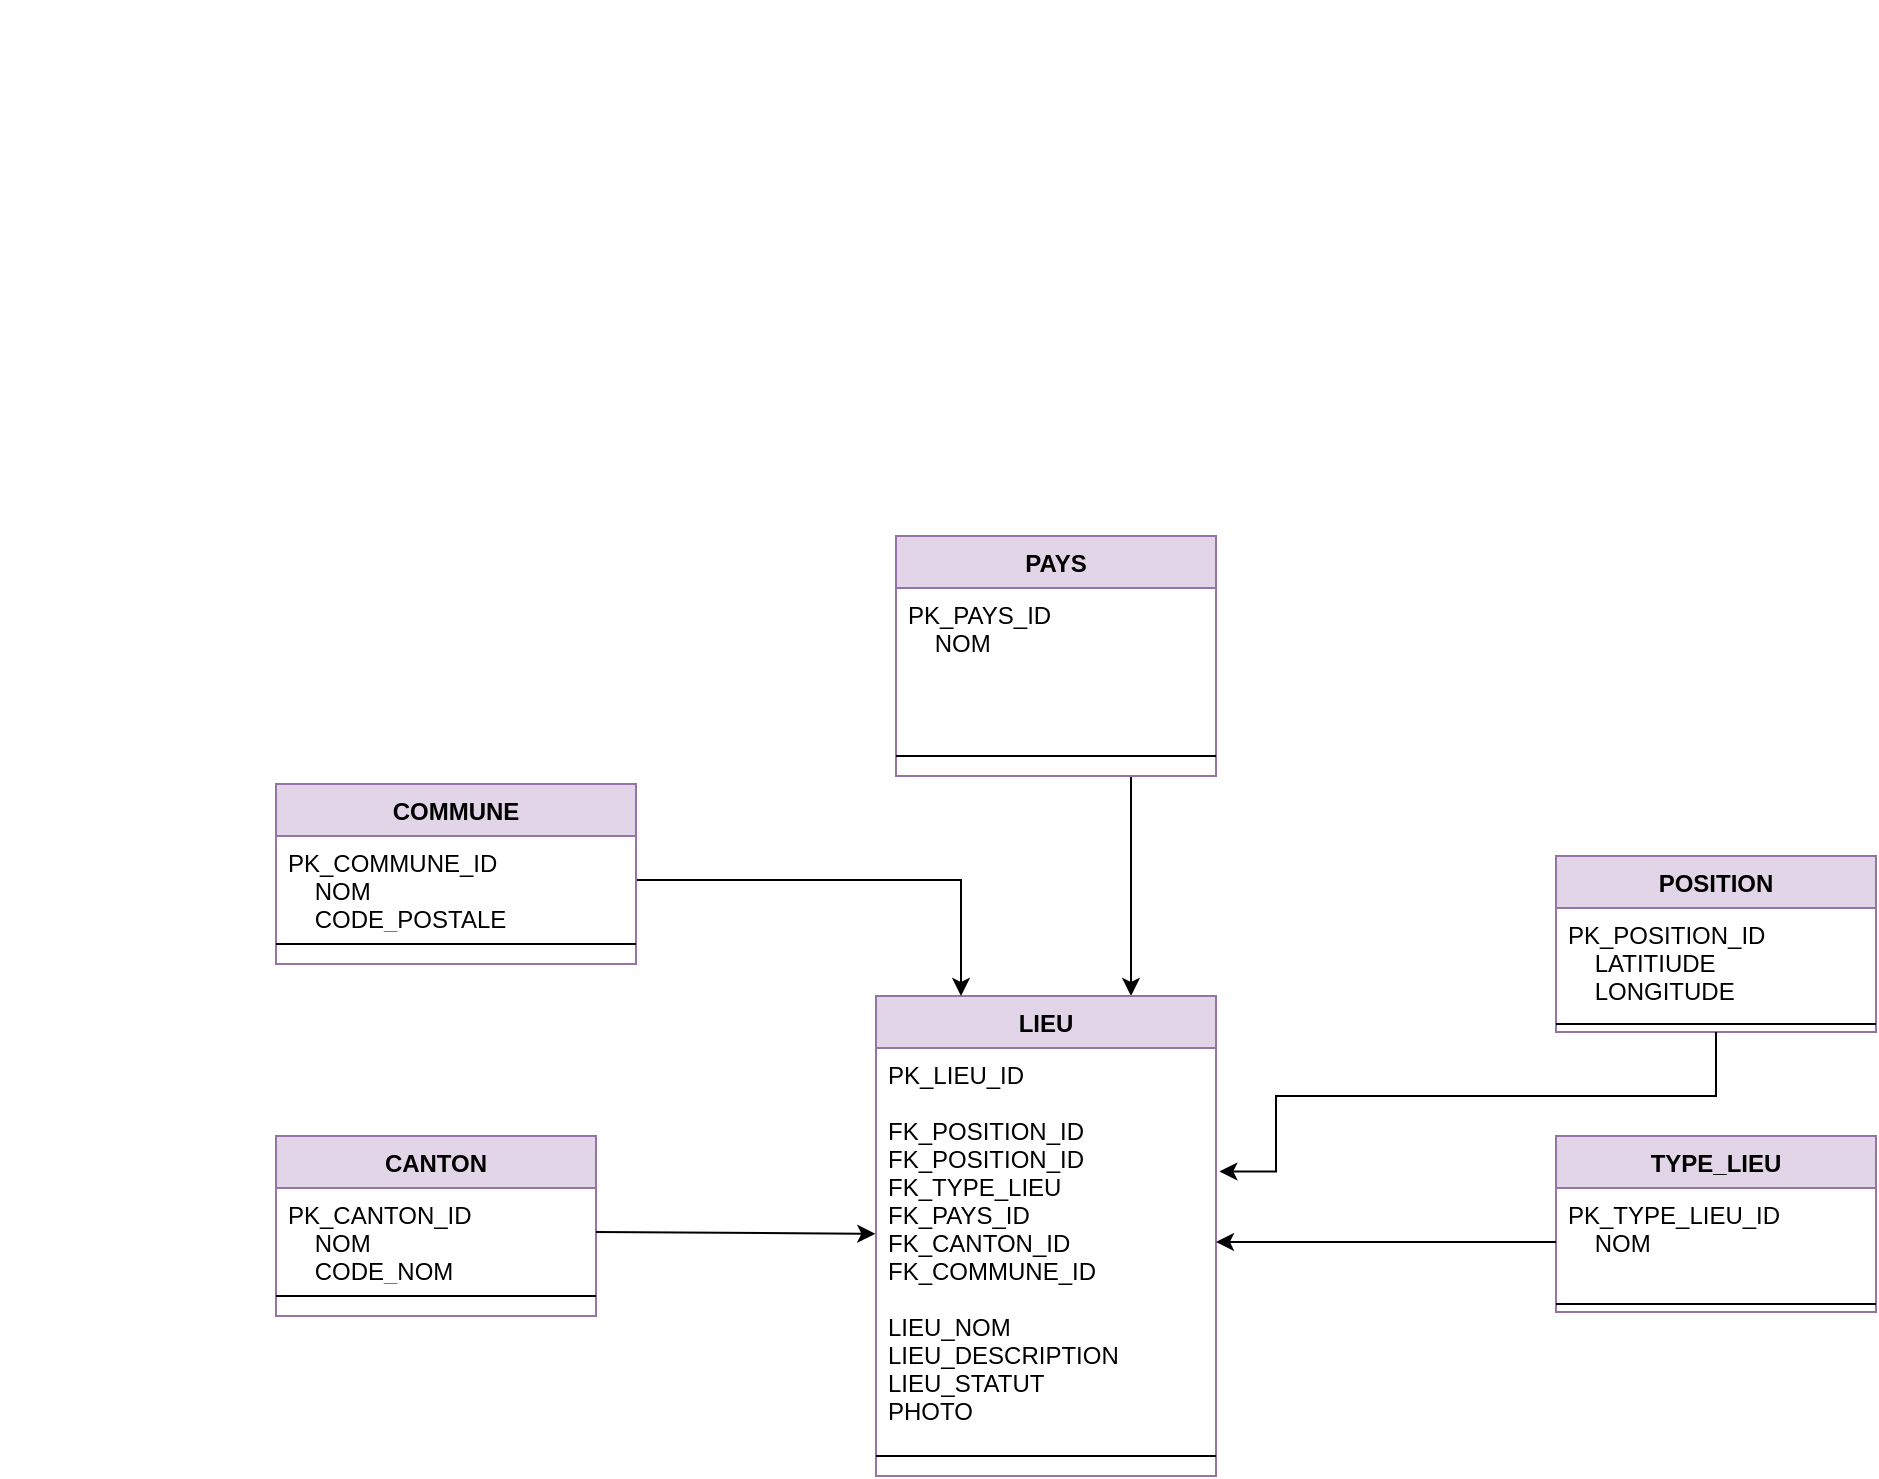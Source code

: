 <mxfile version="16.4.0" type="device"><diagram id="D-ZPbFm5kCAv-HBzowlL" name="Page-1"><mxGraphModel dx="1050" dy="816" grid="1" gridSize="10" guides="1" tooltips="1" connect="1" arrows="1" fold="1" page="1" pageScale="1" pageWidth="2336" pageHeight="1654" math="0" shadow="0"><root><mxCell id="0"/><mxCell id="1" parent="0"/><mxCell id="SEt0Nu8GCRH9RDk-5Gde-27" style="edgeStyle=orthogonalEdgeStyle;rounded=0;orthogonalLoop=1;jettySize=auto;html=1;exitX=0.5;exitY=1;exitDx=0;exitDy=0;fontColor=#000000;" parent="1" edge="1"><mxGeometry relative="1" as="geometry"><mxPoint x="980" y="70" as="sourcePoint"/><mxPoint x="980" y="70" as="targetPoint"/></mxGeometry></mxCell><mxCell id="gK-1rn3FFj5kSBS6P0lg-1" value="CANTON" style="swimlane;fontStyle=1;align=center;verticalAlign=top;childLayout=stackLayout;horizontal=1;startSize=26;horizontalStack=0;resizeParent=1;resizeParentMax=0;resizeLast=0;collapsible=1;marginBottom=0;fillColor=#e1d5e7;strokeColor=#9673a6;" parent="1" vertex="1"><mxGeometry x="1110" y="630" width="160" height="90" as="geometry"/></mxCell><mxCell id="gK-1rn3FFj5kSBS6P0lg-2" value="PK_CANTON_ID&#10;    NOM&#10;    CODE_NOM" style="text;strokeColor=none;fillColor=none;align=left;verticalAlign=top;spacingLeft=4;spacingRight=4;overflow=hidden;rotatable=0;points=[[0,0.5],[1,0.5]];portConstraint=eastwest;" parent="gK-1rn3FFj5kSBS6P0lg-1" vertex="1"><mxGeometry y="26" width="160" height="44" as="geometry"/></mxCell><mxCell id="gK-1rn3FFj5kSBS6P0lg-3" value="" style="line;strokeWidth=1;fillColor=none;align=left;verticalAlign=middle;spacingTop=-1;spacingLeft=3;spacingRight=3;rotatable=0;labelPosition=right;points=[];portConstraint=eastwest;" parent="gK-1rn3FFj5kSBS6P0lg-1" vertex="1"><mxGeometry y="70" width="160" height="20" as="geometry"/></mxCell><mxCell id="gK-1rn3FFj5kSBS6P0lg-38" style="edgeStyle=orthogonalEdgeStyle;rounded=0;orthogonalLoop=1;jettySize=auto;html=1;entryX=0.75;entryY=0;entryDx=0;entryDy=0;" parent="1" source="gK-1rn3FFj5kSBS6P0lg-17" target="gK-1rn3FFj5kSBS6P0lg-30" edge="1"><mxGeometry relative="1" as="geometry"><Array as="points"><mxPoint x="1538" y="550"/></Array></mxGeometry></mxCell><mxCell id="gK-1rn3FFj5kSBS6P0lg-17" value="PAYS" style="swimlane;fontStyle=1;align=center;verticalAlign=top;childLayout=stackLayout;horizontal=1;startSize=26;horizontalStack=0;resizeParent=1;resizeParentMax=0;resizeLast=0;collapsible=1;marginBottom=0;fillColor=#e1d5e7;strokeColor=#9673a6;" parent="1" vertex="1"><mxGeometry x="1420" y="330" width="160" height="120" as="geometry"/></mxCell><mxCell id="gK-1rn3FFj5kSBS6P0lg-18" value="PK_PAYS_ID&#10;    NOM&#10;    " style="text;strokeColor=none;fillColor=none;align=left;verticalAlign=top;spacingLeft=4;spacingRight=4;overflow=hidden;rotatable=0;points=[[0,0.5],[1,0.5]];portConstraint=eastwest;" parent="gK-1rn3FFj5kSBS6P0lg-17" vertex="1"><mxGeometry y="26" width="160" height="74" as="geometry"/></mxCell><mxCell id="eaw1GFgkagD54UOGFrNI-2" value="" style="line;strokeWidth=1;fillColor=none;align=left;verticalAlign=middle;spacingTop=-1;spacingLeft=3;spacingRight=3;rotatable=0;labelPosition=right;points=[];portConstraint=eastwest;" vertex="1" parent="gK-1rn3FFj5kSBS6P0lg-17"><mxGeometry y="100" width="160" height="20" as="geometry"/></mxCell><mxCell id="gK-1rn3FFj5kSBS6P0lg-19" value="" style="line;strokeWidth=1;fillColor=none;align=left;verticalAlign=middle;spacingTop=-1;spacingLeft=3;spacingRight=3;rotatable=0;labelPosition=right;points=[];portConstraint=eastwest;" parent="gK-1rn3FFj5kSBS6P0lg-17" vertex="1"><mxGeometry y="120" width="160" as="geometry"/></mxCell><mxCell id="gK-1rn3FFj5kSBS6P0lg-30" value="LIEU" style="swimlane;fontStyle=1;align=center;verticalAlign=top;childLayout=stackLayout;horizontal=1;startSize=26;horizontalStack=0;resizeParent=1;resizeParentMax=0;resizeLast=0;collapsible=1;marginBottom=0;fillColor=#e1d5e7;strokeColor=#9673a6;" parent="1" vertex="1"><mxGeometry x="1410" y="560" width="170" height="240" as="geometry"/></mxCell><mxCell id="gK-1rn3FFj5kSBS6P0lg-31" value="PK_LIEU_ID&#10;    &#10;FK_POSITION_ID&#10;FK_POSITION_ID&#10;FK_TYPE_LIEU&#10;FK_PAYS_ID&#10;FK_CANTON_ID&#10;FK_COMMUNE_ID&#10;&#10;LIEU_NOM&#10;LIEU_DESCRIPTION&#10;LIEU_STATUT&#10;PHOTO" style="text;strokeColor=none;fillColor=none;align=left;verticalAlign=top;spacingLeft=4;spacingRight=4;overflow=hidden;rotatable=0;points=[[0,0.5],[1,0.5]];portConstraint=eastwest;" parent="gK-1rn3FFj5kSBS6P0lg-30" vertex="1"><mxGeometry y="26" width="170" height="194" as="geometry"/></mxCell><mxCell id="gK-1rn3FFj5kSBS6P0lg-32" value="" style="line;strokeWidth=1;fillColor=none;align=left;verticalAlign=middle;spacingTop=-1;spacingLeft=3;spacingRight=3;rotatable=0;labelPosition=right;points=[];portConstraint=eastwest;" parent="gK-1rn3FFj5kSBS6P0lg-30" vertex="1"><mxGeometry y="220" width="170" height="20" as="geometry"/></mxCell><mxCell id="gK-1rn3FFj5kSBS6P0lg-45" value="TYPE_LIEU" style="swimlane;fontStyle=1;align=center;verticalAlign=top;childLayout=stackLayout;horizontal=1;startSize=26;horizontalStack=0;resizeParent=1;resizeParentMax=0;resizeLast=0;collapsible=1;marginBottom=0;fillColor=#e1d5e7;strokeColor=#9673a6;" parent="1" vertex="1"><mxGeometry x="1750" y="630" width="160" height="88" as="geometry"/></mxCell><mxCell id="gK-1rn3FFj5kSBS6P0lg-46" value="PK_TYPE_LIEU_ID&#10;    NOM" style="text;strokeColor=none;fillColor=none;align=left;verticalAlign=top;spacingLeft=4;spacingRight=4;overflow=hidden;rotatable=0;points=[[0,0.5],[1,0.5]];portConstraint=eastwest;" parent="gK-1rn3FFj5kSBS6P0lg-45" vertex="1"><mxGeometry y="26" width="160" height="54" as="geometry"/></mxCell><mxCell id="gK-1rn3FFj5kSBS6P0lg-47" value="" style="line;strokeWidth=1;fillColor=none;align=left;verticalAlign=middle;spacingTop=-1;spacingLeft=3;spacingRight=3;rotatable=0;labelPosition=right;points=[];portConstraint=eastwest;" parent="gK-1rn3FFj5kSBS6P0lg-45" vertex="1"><mxGeometry y="80" width="160" height="8" as="geometry"/></mxCell><mxCell id="gK-1rn3FFj5kSBS6P0lg-48" style="edgeStyle=orthogonalEdgeStyle;rounded=0;orthogonalLoop=1;jettySize=auto;html=1;entryX=1;entryY=0.5;entryDx=0;entryDy=0;" parent="1" source="gK-1rn3FFj5kSBS6P0lg-46" target="gK-1rn3FFj5kSBS6P0lg-31" edge="1"><mxGeometry relative="1" as="geometry"/></mxCell><mxCell id="gK-1rn3FFj5kSBS6P0lg-54" value="POSITION" style="swimlane;fontStyle=1;align=center;verticalAlign=top;childLayout=stackLayout;horizontal=1;startSize=26;horizontalStack=0;resizeParent=1;resizeParentMax=0;resizeLast=0;collapsible=1;marginBottom=0;fillColor=#e1d5e7;strokeColor=#9673a6;" parent="1" vertex="1"><mxGeometry x="1750" y="490" width="160" height="88" as="geometry"/></mxCell><mxCell id="gK-1rn3FFj5kSBS6P0lg-55" value="PK_POSITION_ID&#10;    LATITIUDE&#10;    LONGITUDE" style="text;strokeColor=none;fillColor=none;align=left;verticalAlign=top;spacingLeft=4;spacingRight=4;overflow=hidden;rotatable=0;points=[[0,0.5],[1,0.5]];portConstraint=eastwest;" parent="gK-1rn3FFj5kSBS6P0lg-54" vertex="1"><mxGeometry y="26" width="160" height="54" as="geometry"/></mxCell><mxCell id="gK-1rn3FFj5kSBS6P0lg-56" value="" style="line;strokeWidth=1;fillColor=none;align=left;verticalAlign=middle;spacingTop=-1;spacingLeft=3;spacingRight=3;rotatable=0;labelPosition=right;points=[];portConstraint=eastwest;" parent="gK-1rn3FFj5kSBS6P0lg-54" vertex="1"><mxGeometry y="80" width="160" height="8" as="geometry"/></mxCell><mxCell id="gK-1rn3FFj5kSBS6P0lg-57" style="edgeStyle=orthogonalEdgeStyle;rounded=0;orthogonalLoop=1;jettySize=auto;html=1;exitX=0.5;exitY=1;exitDx=0;exitDy=0;entryX=1.01;entryY=0.318;entryDx=0;entryDy=0;entryPerimeter=0;" parent="1" source="gK-1rn3FFj5kSBS6P0lg-54" target="gK-1rn3FFj5kSBS6P0lg-31" edge="1"><mxGeometry relative="1" as="geometry"><mxPoint x="1590" y="650" as="targetPoint"/><Array as="points"><mxPoint x="1830" y="610"/><mxPoint x="1610" y="610"/><mxPoint x="1610" y="648"/></Array></mxGeometry></mxCell><mxCell id="gK-1rn3FFj5kSBS6P0lg-141" style="edgeStyle=orthogonalEdgeStyle;rounded=0;orthogonalLoop=1;jettySize=auto;html=1;entryX=0.25;entryY=0;entryDx=0;entryDy=0;" parent="1" source="gK-1rn3FFj5kSBS6P0lg-97" target="gK-1rn3FFj5kSBS6P0lg-30" edge="1"><mxGeometry relative="1" as="geometry"><mxPoint x="1020" y="493" as="sourcePoint"/></mxGeometry></mxCell><mxCell id="gK-1rn3FFj5kSBS6P0lg-96" value="COMMUNE" style="swimlane;fontStyle=1;align=center;verticalAlign=top;childLayout=stackLayout;horizontal=1;startSize=26;horizontalStack=0;resizeParent=1;resizeParentMax=0;resizeLast=0;collapsible=1;marginBottom=0;fillColor=#e1d5e7;strokeColor=#9673a6;" parent="1" vertex="1"><mxGeometry x="1110" y="454" width="180" height="90" as="geometry"/></mxCell><mxCell id="gK-1rn3FFj5kSBS6P0lg-97" value="PK_COMMUNE_ID&#10;    NOM&#10;    CODE_POSTALE" style="text;strokeColor=none;fillColor=none;align=left;verticalAlign=top;spacingLeft=4;spacingRight=4;overflow=hidden;rotatable=0;points=[[0,0.5],[1,0.5]];portConstraint=eastwest;" parent="gK-1rn3FFj5kSBS6P0lg-96" vertex="1"><mxGeometry y="26" width="180" height="44" as="geometry"/></mxCell><mxCell id="gK-1rn3FFj5kSBS6P0lg-98" value="" style="line;strokeWidth=1;fillColor=none;align=left;verticalAlign=middle;spacingTop=-1;spacingLeft=3;spacingRight=3;rotatable=0;labelPosition=right;points=[];portConstraint=eastwest;" parent="gK-1rn3FFj5kSBS6P0lg-96" vertex="1"><mxGeometry y="70" width="180" height="20" as="geometry"/></mxCell><mxCell id="eaw1GFgkagD54UOGFrNI-1" value="" style="endArrow=classic;html=1;rounded=0;exitX=1;exitY=0.5;exitDx=0;exitDy=0;entryX=-0.002;entryY=0.479;entryDx=0;entryDy=0;entryPerimeter=0;" edge="1" parent="1" source="gK-1rn3FFj5kSBS6P0lg-2" target="gK-1rn3FFj5kSBS6P0lg-31"><mxGeometry width="50" height="50" relative="1" as="geometry"><mxPoint x="1210" y="550" as="sourcePoint"/><mxPoint x="1260" y="500" as="targetPoint"/></mxGeometry></mxCell></root></mxGraphModel></diagram></mxfile>
